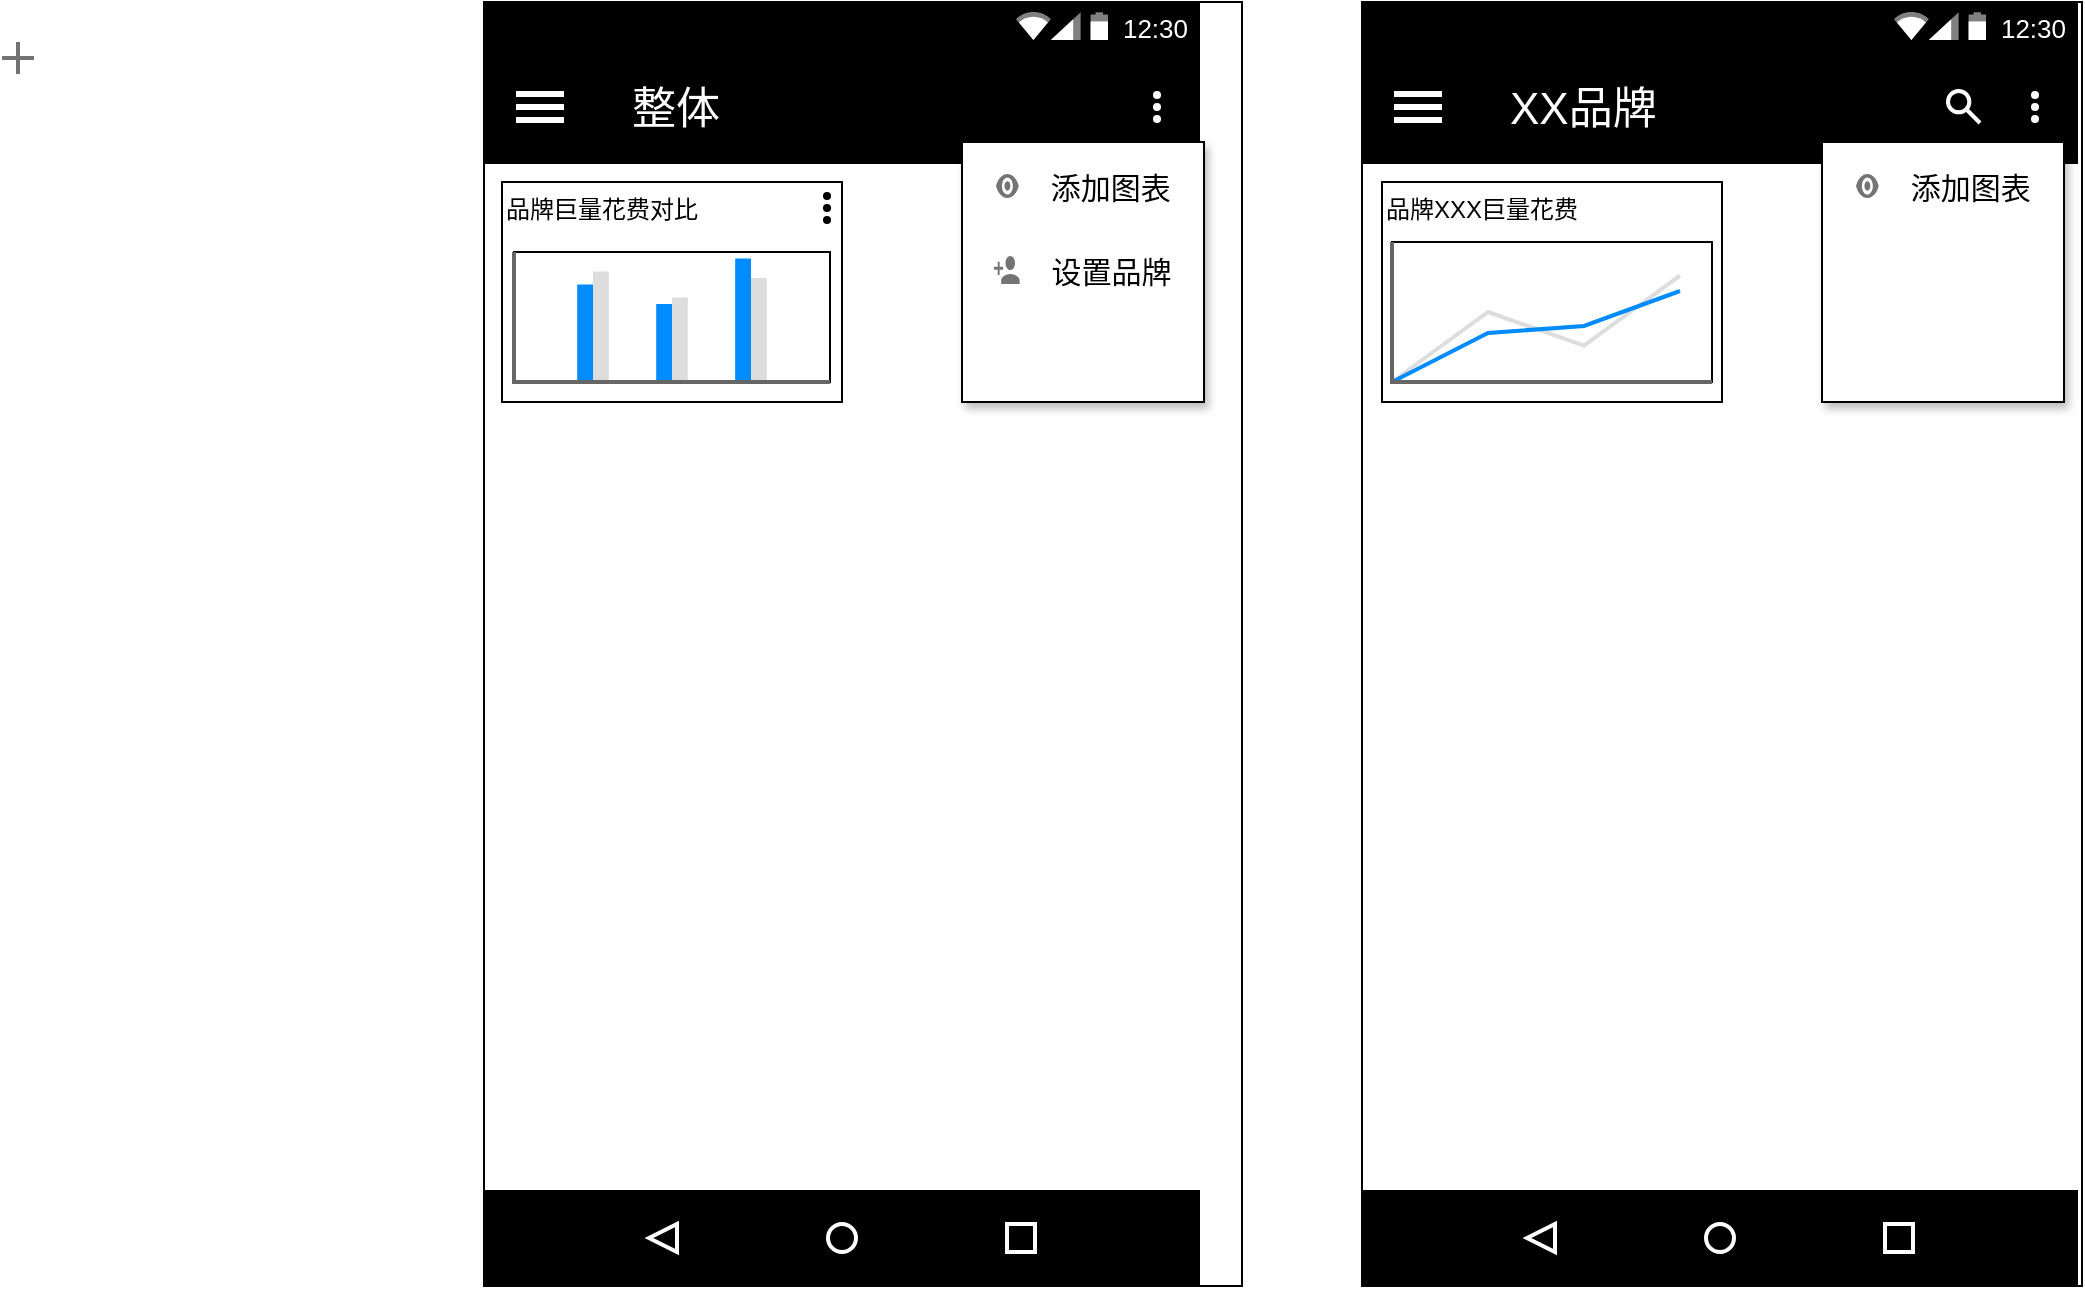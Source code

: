 <mxfile version="15.9.6" type="github">
  <diagram id="ZvAKp3XvdwQ_buqutIbB" name="Page-1">
    <mxGraphModel dx="1773" dy="549" grid="1" gridSize="10" guides="1" tooltips="1" connect="1" arrows="1" fold="1" page="1" pageScale="1" pageWidth="827" pageHeight="1169" math="0" shadow="0">
      <root>
        <mxCell id="0" />
        <mxCell id="1" parent="0" />
        <mxCell id="hYK_bFj1lpAIACNKmPJ8-103" value="" style="dashed=0;align=center;fontSize=12;shape=rect;" parent="1" vertex="1">
          <mxGeometry x="241" y="20" width="379" height="642" as="geometry" />
        </mxCell>
        <mxCell id="hYK_bFj1lpAIACNKmPJ8-104" value="12:30" style="dashed=0;align=center;fontSize=12;shape=rect;align=right;fillColor=#000000;strokeColor=none;fontColor=#FFFFFF;spacingRight=4;spacingTop=1;fontStyle=0;fontSize=13;resizeWidth=1;" parent="hYK_bFj1lpAIACNKmPJ8-103" vertex="1">
          <mxGeometry width="358" height="24" relative="1" as="geometry" />
        </mxCell>
        <mxCell id="hYK_bFj1lpAIACNKmPJ8-105" value="" style="dashed=0;html=1;shape=mxgraph.gmdl.top_bar;fillColor=#2D3986;strokeColor=none;" parent="hYK_bFj1lpAIACNKmPJ8-104" vertex="1">
          <mxGeometry x="1" y="0.5" width="46" height="14" relative="1" as="geometry">
            <mxPoint x="-92" y="-7" as="offset" />
          </mxGeometry>
        </mxCell>
        <mxCell id="hYK_bFj1lpAIACNKmPJ8-106" value="整体" style="dashed=0;align=center;fontSize=12;shape=rect;strokeColor=none;fillColor=#000000;resizeWidth=1;fontSize=22;fontColor=#FFFFFF;spacingTop=-3;verticalAlign=middle;align=left;spacingLeft=72;" parent="hYK_bFj1lpAIACNKmPJ8-103" vertex="1">
          <mxGeometry width="358" height="57" relative="1" as="geometry">
            <mxPoint y="24" as="offset" />
          </mxGeometry>
        </mxCell>
        <mxCell id="hYK_bFj1lpAIACNKmPJ8-107" value="" style="dashed=0;html=1;shape=mxgraph.gmdl.preferences;strokeColor=none;fillColor=#ffffff;" parent="hYK_bFj1lpAIACNKmPJ8-106" vertex="1">
          <mxGeometry y="0.5" width="24" height="16" relative="1" as="geometry">
            <mxPoint x="16" y="-8" as="offset" />
          </mxGeometry>
        </mxCell>
        <mxCell id="hYK_bFj1lpAIACNKmPJ8-110" value="" style="dashed=0;html=1;shape=mxgraph.gmdl.settings;strokeColor=none;fillColor=#ffffff;" parent="hYK_bFj1lpAIACNKmPJ8-106" vertex="1">
          <mxGeometry x="1" y="0.5" width="5" height="16" relative="1" as="geometry">
            <mxPoint x="-24" y="-8" as="offset" />
          </mxGeometry>
        </mxCell>
        <mxCell id="hYK_bFj1lpAIACNKmPJ8-133" value="" style="dashed=0;align=center;fontSize=12;shape=rect;strokeColor=none;fillColor=#000000;resizeWidth=1;" parent="hYK_bFj1lpAIACNKmPJ8-103" vertex="1">
          <mxGeometry y="1" width="358" height="48" relative="1" as="geometry">
            <mxPoint y="-48" as="offset" />
          </mxGeometry>
        </mxCell>
        <mxCell id="hYK_bFj1lpAIACNKmPJ8-134" value="" style="dashed=0;html=1;shape=mxgraph.gmdl.back;strokeColor=#ffffff;fillColor=#000000;strokeWidth=2;" parent="hYK_bFj1lpAIACNKmPJ8-133" vertex="1">
          <mxGeometry x="0.25" y="0.5" width="14" height="14" relative="1" as="geometry">
            <mxPoint x="-7" y="-7" as="offset" />
          </mxGeometry>
        </mxCell>
        <mxCell id="hYK_bFj1lpAIACNKmPJ8-135" value="" style="shape=ellipse;strokeColor=#ffffff;fillColor=#000000;strokeWidth=2;" parent="hYK_bFj1lpAIACNKmPJ8-133" vertex="1">
          <mxGeometry x="0.5" y="0.5" width="14" height="14" relative="1" as="geometry">
            <mxPoint x="-7" y="-7" as="offset" />
          </mxGeometry>
        </mxCell>
        <mxCell id="hYK_bFj1lpAIACNKmPJ8-136" value="" style="shape=rect;strokeColor=#ffffff;fillColor=#000000;strokeWidth=2;" parent="hYK_bFj1lpAIACNKmPJ8-133" vertex="1">
          <mxGeometry x="0.75" y="0.5" width="14" height="14" relative="1" as="geometry">
            <mxPoint x="-7" y="-7" as="offset" />
          </mxGeometry>
        </mxCell>
        <mxCell id="oxgK3gGT6i_MZKTimfoy-20" value="" style="group" vertex="1" connectable="0" parent="hYK_bFj1lpAIACNKmPJ8-103">
          <mxGeometry x="9" y="90" width="170" height="110" as="geometry" />
        </mxCell>
        <mxCell id="oxgK3gGT6i_MZKTimfoy-12" value="品牌巨量花费对比" style="rounded=0;whiteSpace=wrap;html=1;verticalAlign=top;align=left;" vertex="1" parent="oxgK3gGT6i_MZKTimfoy-20">
          <mxGeometry width="170" height="110" as="geometry" />
        </mxCell>
        <mxCell id="oxgK3gGT6i_MZKTimfoy-28" value="" style="verticalLabelPosition=bottom;shadow=0;dashed=0;align=center;html=1;verticalAlign=top;strokeWidth=1;shape=mxgraph.mockup.graphics.columnChart;strokeColor2=none;strokeColor3=#666666;fillColor2=#008cff;fillColor3=#dddddd;" vertex="1" parent="oxgK3gGT6i_MZKTimfoy-20">
          <mxGeometry x="6" y="35" width="158" height="65" as="geometry" />
        </mxCell>
        <mxCell id="oxgK3gGT6i_MZKTimfoy-30" value="&lt;span style=&quot;color: rgba(0 , 0 , 0 , 0) ; font-family: monospace ; font-size: 0px&quot;&gt;%3CmxGraphModel%3E%3Croot%3E%3CmxCell%20id%3D%220%22%2F%3E%3CmxCell%20id%3D%221%22%20parent%3D%220%22%2F%3E%3CmxCell%20id%3D%222%22%20value%3D%22%22%20style%3D%22dashed%3D0%3Bhtml%3D1%3Bshape%3Dmxgraph.gmdl.settings%3BstrokeColor%3Dnone%3BfillColor%3D%23000000%3B%22%20vertex%3D%221%22%20parent%3D%221%22%3E%3CmxGeometry%20x%3D%22584%22%20y%3D%22114%22%20width%3D%225%22%20height%3D%2216%22%20as%3D%22geometry%22%2F%3E%3C%2FmxCell%3E%3C%2Froot%3E%3C%2FmxGraphModel%3E&lt;/span&gt;" style="dashed=0;html=1;shape=mxgraph.gmdl.settings;strokeColor=none;fillColor=#000000;" vertex="1" parent="oxgK3gGT6i_MZKTimfoy-20">
          <mxGeometry x="160" y="5" width="5" height="16" as="geometry" />
        </mxCell>
        <mxCell id="oxgK3gGT6i_MZKTimfoy-55" value="" style="dashed=0;html=1;shape=mxgraph.gmdl.plus;strokeColor=#737373;strokeWidth=2;shadow=0;sketch=0;" vertex="1" parent="hYK_bFj1lpAIACNKmPJ8-103">
          <mxGeometry x="-241" y="20" width="16" height="16" as="geometry" />
        </mxCell>
        <mxCell id="oxgK3gGT6i_MZKTimfoy-58" value="" style="perimeter=none;dashed=0;shape=rect;shadow=1;gradientColor=#ffffff;" vertex="1" parent="hYK_bFj1lpAIACNKmPJ8-103">
          <mxGeometry x="239" y="70" width="121" height="130" as="geometry" />
        </mxCell>
        <mxCell id="oxgK3gGT6i_MZKTimfoy-59" value="添加图表" style="perimeter=none;dashed=0;shape=mxgraph.gmdl.preview;verticalAlign=middle;align=left;labelPosition=right;fontSize=15;spacing=16;resizeWidth=1;strokeColor=none;fillColor=#747474;" vertex="1" parent="oxgK3gGT6i_MZKTimfoy-58">
          <mxGeometry width="11.388" height="12" relative="1" as="geometry">
            <mxPoint x="17" y="16" as="offset" />
          </mxGeometry>
        </mxCell>
        <mxCell id="oxgK3gGT6i_MZKTimfoy-60" value="设置品牌" style="perimeter=none;dashed=0;shape=mxgraph.gmdl.share3;verticalAlign=middle;align=left;labelPosition=right;fontSize=15;spacing=16;resizeWidth=1;strokeColor=none;fillColor=#747474;" vertex="1" parent="oxgK3gGT6i_MZKTimfoy-58">
          <mxGeometry width="12.812" height="14" relative="1" as="geometry">
            <mxPoint x="16" y="57" as="offset" />
          </mxGeometry>
        </mxCell>
        <mxCell id="oxgK3gGT6i_MZKTimfoy-31" value="" style="dashed=0;align=center;fontSize=12;shape=rect;" vertex="1" parent="1">
          <mxGeometry x="680" y="20" width="360" height="642" as="geometry" />
        </mxCell>
        <mxCell id="oxgK3gGT6i_MZKTimfoy-32" value="12:30" style="dashed=0;align=center;fontSize=12;shape=rect;align=right;fillColor=#000000;strokeColor=none;fontColor=#FFFFFF;spacingRight=4;spacingTop=1;fontStyle=0;fontSize=13;resizeWidth=1;" vertex="1" parent="oxgK3gGT6i_MZKTimfoy-31">
          <mxGeometry width="358" height="24" relative="1" as="geometry" />
        </mxCell>
        <mxCell id="oxgK3gGT6i_MZKTimfoy-33" value="" style="dashed=0;html=1;shape=mxgraph.gmdl.top_bar;fillColor=#2D3986;strokeColor=none;" vertex="1" parent="oxgK3gGT6i_MZKTimfoy-32">
          <mxGeometry x="1" y="0.5" width="46" height="14" relative="1" as="geometry">
            <mxPoint x="-92" y="-7" as="offset" />
          </mxGeometry>
        </mxCell>
        <mxCell id="oxgK3gGT6i_MZKTimfoy-34" value="XX品牌" style="dashed=0;align=center;fontSize=12;shape=rect;strokeColor=none;fillColor=#000000;resizeWidth=1;fontSize=22;fontColor=#FFFFFF;spacingTop=-3;verticalAlign=middle;align=left;spacingLeft=72;" vertex="1" parent="oxgK3gGT6i_MZKTimfoy-31">
          <mxGeometry width="358" height="57" relative="1" as="geometry">
            <mxPoint y="24" as="offset" />
          </mxGeometry>
        </mxCell>
        <mxCell id="oxgK3gGT6i_MZKTimfoy-35" value="" style="dashed=0;html=1;shape=mxgraph.gmdl.preferences;strokeColor=none;fillColor=#ffffff;" vertex="1" parent="oxgK3gGT6i_MZKTimfoy-34">
          <mxGeometry y="0.5" width="24" height="16" relative="1" as="geometry">
            <mxPoint x="16" y="-8" as="offset" />
          </mxGeometry>
        </mxCell>
        <mxCell id="oxgK3gGT6i_MZKTimfoy-36" value="" style="dashed=0;html=1;shape=mxgraph.gmdl.search;strokeColor=#ffffff;fillColor=none;strokeWidth=2;" vertex="1" parent="oxgK3gGT6i_MZKTimfoy-34">
          <mxGeometry x="1" y="0.5" width="16" height="16" relative="1" as="geometry">
            <mxPoint x="-65" y="-8" as="offset" />
          </mxGeometry>
        </mxCell>
        <mxCell id="oxgK3gGT6i_MZKTimfoy-37" value="" style="dashed=0;html=1;shape=mxgraph.gmdl.settings;strokeColor=none;fillColor=#ffffff;" vertex="1" parent="oxgK3gGT6i_MZKTimfoy-34">
          <mxGeometry x="1" y="0.5" width="5" height="16" relative="1" as="geometry">
            <mxPoint x="-24" y="-8" as="offset" />
          </mxGeometry>
        </mxCell>
        <mxCell id="oxgK3gGT6i_MZKTimfoy-38" value="" style="dashed=0;align=center;fontSize=12;shape=rect;strokeColor=none;fillColor=#000000;resizeWidth=1;" vertex="1" parent="oxgK3gGT6i_MZKTimfoy-31">
          <mxGeometry y="1" width="358" height="48" relative="1" as="geometry">
            <mxPoint y="-48" as="offset" />
          </mxGeometry>
        </mxCell>
        <mxCell id="oxgK3gGT6i_MZKTimfoy-39" value="" style="dashed=0;html=1;shape=mxgraph.gmdl.back;strokeColor=#ffffff;fillColor=#000000;strokeWidth=2;" vertex="1" parent="oxgK3gGT6i_MZKTimfoy-38">
          <mxGeometry x="0.25" y="0.5" width="14" height="14" relative="1" as="geometry">
            <mxPoint x="-7" y="-7" as="offset" />
          </mxGeometry>
        </mxCell>
        <mxCell id="oxgK3gGT6i_MZKTimfoy-40" value="" style="shape=ellipse;strokeColor=#ffffff;fillColor=#000000;strokeWidth=2;" vertex="1" parent="oxgK3gGT6i_MZKTimfoy-38">
          <mxGeometry x="0.5" y="0.5" width="14" height="14" relative="1" as="geometry">
            <mxPoint x="-7" y="-7" as="offset" />
          </mxGeometry>
        </mxCell>
        <mxCell id="oxgK3gGT6i_MZKTimfoy-41" value="" style="shape=rect;strokeColor=#ffffff;fillColor=#000000;strokeWidth=2;" vertex="1" parent="oxgK3gGT6i_MZKTimfoy-38">
          <mxGeometry x="0.75" y="0.5" width="14" height="14" relative="1" as="geometry">
            <mxPoint x="-7" y="-7" as="offset" />
          </mxGeometry>
        </mxCell>
        <mxCell id="oxgK3gGT6i_MZKTimfoy-73" value="" style="perimeter=none;dashed=0;shape=rect;shadow=1;gradientColor=#ffffff;" vertex="1" parent="oxgK3gGT6i_MZKTimfoy-31">
          <mxGeometry x="230" y="70" width="121" height="130" as="geometry" />
        </mxCell>
        <mxCell id="oxgK3gGT6i_MZKTimfoy-74" value="添加图表" style="perimeter=none;dashed=0;shape=mxgraph.gmdl.preview;verticalAlign=middle;align=left;labelPosition=right;fontSize=15;spacing=16;resizeWidth=1;strokeColor=none;fillColor=#747474;" vertex="1" parent="oxgK3gGT6i_MZKTimfoy-73">
          <mxGeometry width="11.388" height="12" relative="1" as="geometry">
            <mxPoint x="17" y="16" as="offset" />
          </mxGeometry>
        </mxCell>
        <mxCell id="oxgK3gGT6i_MZKTimfoy-46" value="" style="group" vertex="1" connectable="0" parent="oxgK3gGT6i_MZKTimfoy-31">
          <mxGeometry x="10" y="90" width="170" height="110" as="geometry" />
        </mxCell>
        <mxCell id="oxgK3gGT6i_MZKTimfoy-47" value="品牌XXX巨量花费" style="rounded=0;whiteSpace=wrap;html=1;verticalAlign=top;align=left;" vertex="1" parent="oxgK3gGT6i_MZKTimfoy-46">
          <mxGeometry width="170" height="110" as="geometry" />
        </mxCell>
        <mxCell id="oxgK3gGT6i_MZKTimfoy-48" value="" style="verticalLabelPosition=bottom;shadow=0;dashed=0;align=center;html=1;verticalAlign=top;strokeWidth=1;shape=mxgraph.mockup.graphics.lineChart;strokeColor2=#666666;strokeColor3=#008cff;strokeColor4=#dddddd;" vertex="1" parent="oxgK3gGT6i_MZKTimfoy-46">
          <mxGeometry x="5" y="30" width="160" height="70" as="geometry" />
        </mxCell>
      </root>
    </mxGraphModel>
  </diagram>
</mxfile>
